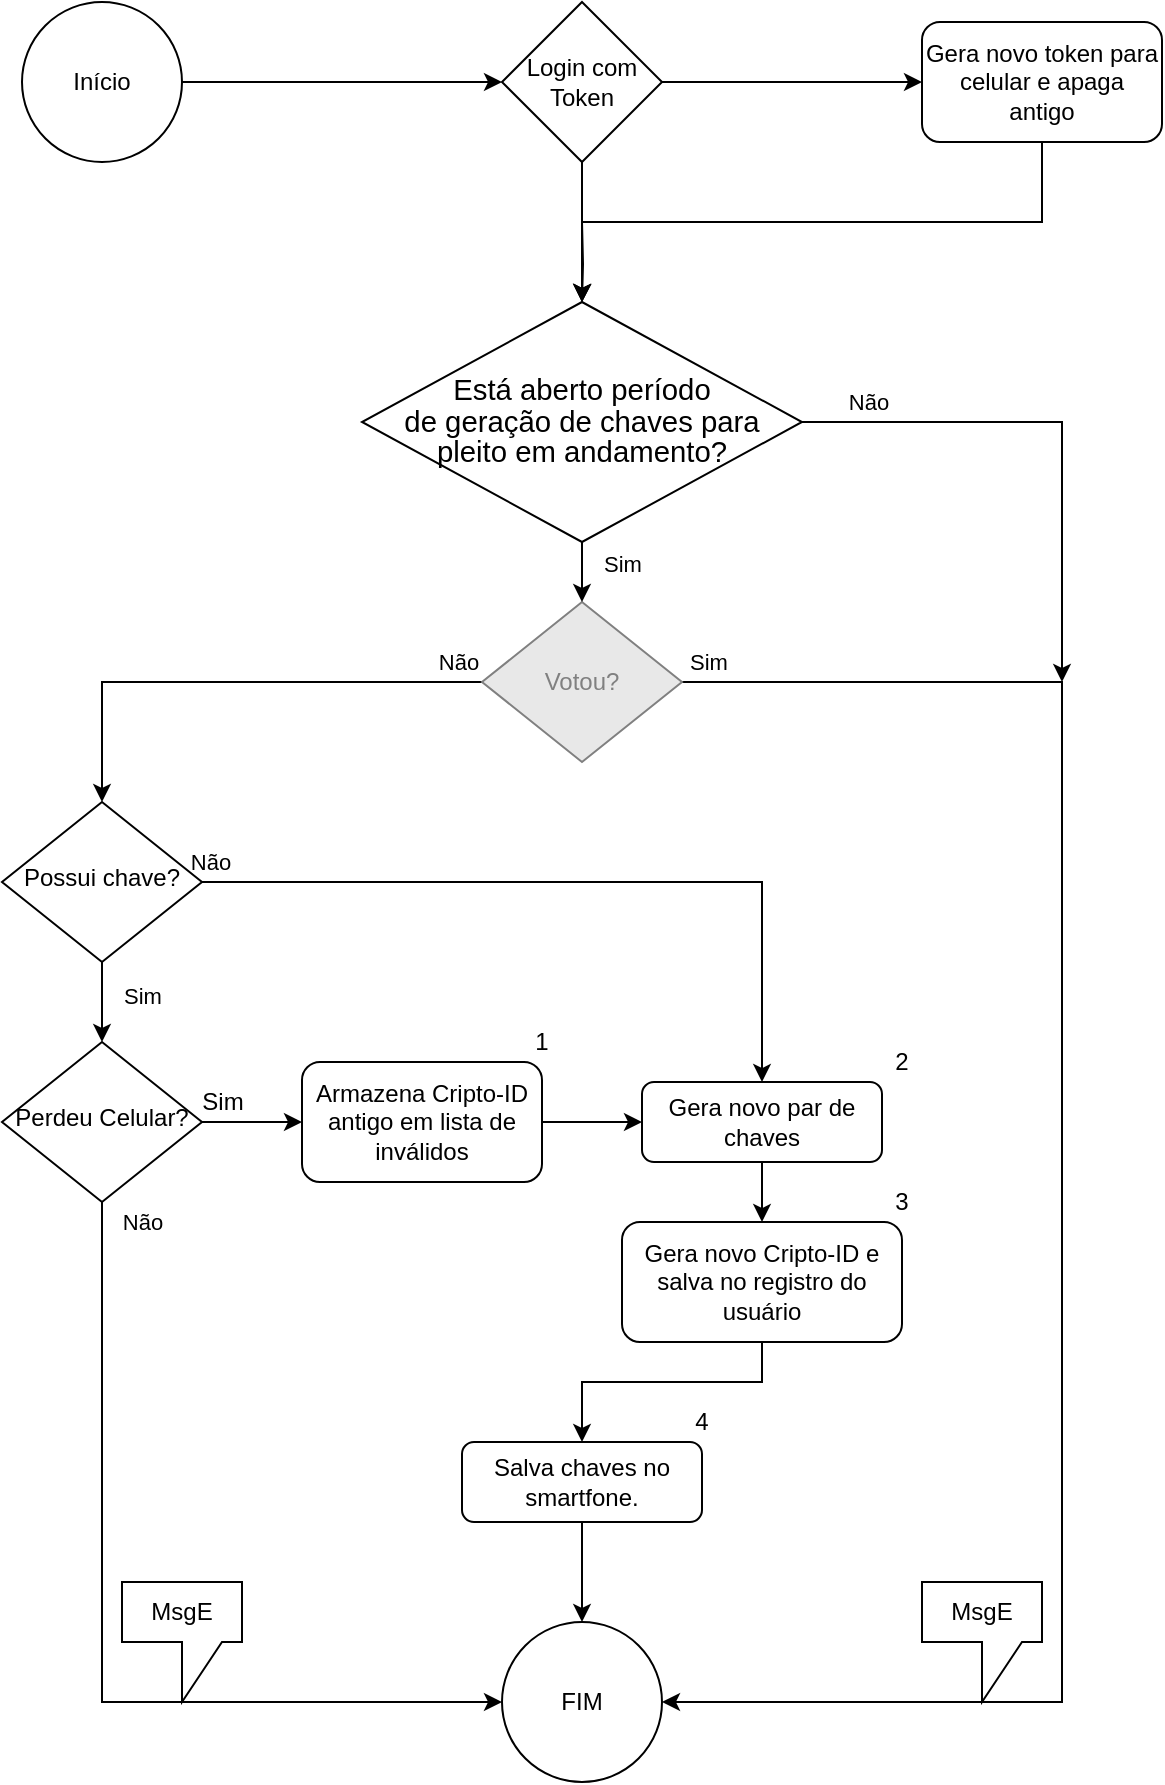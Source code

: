 <mxfile version="13.9.5" type="device"><diagram id="C5RBs43oDa-KdzZeNtuy" name="Page-1"><mxGraphModel dx="1242" dy="722" grid="1" gridSize="10" guides="1" tooltips="1" connect="1" arrows="1" fold="1" page="1" pageScale="1" pageWidth="827" pageHeight="1169" math="0" shadow="0"><root><mxCell id="WIyWlLk6GJQsqaUBKTNV-0"/><mxCell id="WIyWlLk6GJQsqaUBKTNV-1" parent="WIyWlLk6GJQsqaUBKTNV-0"/><mxCell id="NYPd-4TDy56o6T2eIrJN-3" style="edgeStyle=orthogonalEdgeStyle;rounded=0;orthogonalLoop=1;jettySize=auto;html=1;exitX=0.5;exitY=1;exitDx=0;exitDy=0;entryX=0.5;entryY=0;entryDx=0;entryDy=0;" parent="WIyWlLk6GJQsqaUBKTNV-1" target="NYPd-4TDy56o6T2eIrJN-0" edge="1"><mxGeometry relative="1" as="geometry"><mxPoint x="420" y="150" as="sourcePoint"/></mxGeometry></mxCell><mxCell id="y57nVRG_cJy6JlULSVNa-15" style="edgeStyle=orthogonalEdgeStyle;rounded=0;orthogonalLoop=1;jettySize=auto;html=1;exitX=1;exitY=0.5;exitDx=0;exitDy=0;endArrow=classic;endFill=1;entryX=0.5;entryY=0;entryDx=0;entryDy=0;" parent="WIyWlLk6GJQsqaUBKTNV-1" source="WIyWlLk6GJQsqaUBKTNV-6" target="WIyWlLk6GJQsqaUBKTNV-7" edge="1"><mxGeometry relative="1" as="geometry"><mxPoint x="440" y="860" as="targetPoint"/></mxGeometry></mxCell><mxCell id="y57nVRG_cJy6JlULSVNa-25" value="Não" style="edgeLabel;html=1;align=center;verticalAlign=middle;resizable=0;points=[];" parent="y57nVRG_cJy6JlULSVNa-15" vertex="1" connectable="0"><mxGeometry x="-0.87" y="-1" relative="1" as="geometry"><mxPoint x="-21" y="-11" as="offset"/></mxGeometry></mxCell><mxCell id="y57nVRG_cJy6JlULSVNa-26" style="edgeStyle=orthogonalEdgeStyle;rounded=0;orthogonalLoop=1;jettySize=auto;html=1;exitX=0.5;exitY=1;exitDx=0;exitDy=0;entryX=0.5;entryY=0;entryDx=0;entryDy=0;endArrow=classic;endFill=1;" parent="WIyWlLk6GJQsqaUBKTNV-1" source="WIyWlLk6GJQsqaUBKTNV-6" target="WIyWlLk6GJQsqaUBKTNV-10" edge="1"><mxGeometry relative="1" as="geometry"/></mxCell><mxCell id="y57nVRG_cJy6JlULSVNa-27" value="Sim" style="edgeLabel;html=1;align=center;verticalAlign=middle;resizable=0;points=[];" parent="y57nVRG_cJy6JlULSVNa-26" vertex="1" connectable="0"><mxGeometry x="-0.161" y="1" relative="1" as="geometry"><mxPoint x="19" as="offset"/></mxGeometry></mxCell><mxCell id="WIyWlLk6GJQsqaUBKTNV-6" value="Possui chave?" style="rhombus;whiteSpace=wrap;html=1;shadow=0;fontFamily=Helvetica;fontSize=12;align=center;strokeWidth=1;spacing=6;spacingTop=-4;" parent="WIyWlLk6GJQsqaUBKTNV-1" vertex="1"><mxGeometry x="130" y="440" width="100" height="80" as="geometry"/></mxCell><mxCell id="lz-_ijH4I_V_iMifrtGF-12" style="edgeStyle=orthogonalEdgeStyle;rounded=0;orthogonalLoop=1;jettySize=auto;html=1;entryX=0.5;entryY=0;entryDx=0;entryDy=0;endArrow=classic;endFill=1;" edge="1" parent="WIyWlLk6GJQsqaUBKTNV-1" source="WIyWlLk6GJQsqaUBKTNV-7" target="lz-_ijH4I_V_iMifrtGF-3"><mxGeometry relative="1" as="geometry"/></mxCell><mxCell id="WIyWlLk6GJQsqaUBKTNV-7" value="Gera novo par de chaves" style="rounded=1;whiteSpace=wrap;html=1;fontSize=12;glass=0;strokeWidth=1;shadow=0;" parent="WIyWlLk6GJQsqaUBKTNV-1" vertex="1"><mxGeometry x="450" y="580" width="120" height="40" as="geometry"/></mxCell><mxCell id="y57nVRG_cJy6JlULSVNa-28" style="edgeStyle=orthogonalEdgeStyle;rounded=0;orthogonalLoop=1;jettySize=auto;html=1;exitX=0.5;exitY=1;exitDx=0;exitDy=0;entryX=0;entryY=0.5;entryDx=0;entryDy=0;endArrow=classic;endFill=1;" parent="WIyWlLk6GJQsqaUBKTNV-1" source="WIyWlLk6GJQsqaUBKTNV-10" target="y57nVRG_cJy6JlULSVNa-12" edge="1"><mxGeometry relative="1" as="geometry"/></mxCell><mxCell id="y57nVRG_cJy6JlULSVNa-30" value="Não" style="edgeLabel;html=1;align=center;verticalAlign=middle;resizable=0;points=[];" parent="y57nVRG_cJy6JlULSVNa-28" vertex="1" connectable="0"><mxGeometry x="-0.928" relative="1" as="geometry"><mxPoint x="20" y="-5.88" as="offset"/></mxGeometry></mxCell><mxCell id="lz-_ijH4I_V_iMifrtGF-16" style="edgeStyle=orthogonalEdgeStyle;rounded=0;orthogonalLoop=1;jettySize=auto;html=1;entryX=0;entryY=0.5;entryDx=0;entryDy=0;endArrow=classic;endFill=1;" edge="1" parent="WIyWlLk6GJQsqaUBKTNV-1" source="WIyWlLk6GJQsqaUBKTNV-10" target="lz-_ijH4I_V_iMifrtGF-14"><mxGeometry relative="1" as="geometry"/></mxCell><mxCell id="WIyWlLk6GJQsqaUBKTNV-10" value="Perdeu Celular?" style="rhombus;whiteSpace=wrap;html=1;shadow=0;fontFamily=Helvetica;fontSize=12;align=center;strokeWidth=1;spacing=6;spacingTop=-4;" parent="WIyWlLk6GJQsqaUBKTNV-1" vertex="1"><mxGeometry x="130" y="560" width="100" height="80" as="geometry"/></mxCell><mxCell id="lz-_ijH4I_V_iMifrtGF-5" style="edgeStyle=orthogonalEdgeStyle;rounded=0;orthogonalLoop=1;jettySize=auto;html=1;entryX=0.5;entryY=0;entryDx=0;entryDy=0;endArrow=classic;endFill=1;" edge="1" parent="WIyWlLk6GJQsqaUBKTNV-1" source="WIyWlLk6GJQsqaUBKTNV-12" target="NYPd-4TDy56o6T2eIrJN-0"><mxGeometry relative="1" as="geometry"><Array as="points"><mxPoint x="650" y="150"/><mxPoint x="420" y="150"/></Array></mxGeometry></mxCell><mxCell id="WIyWlLk6GJQsqaUBKTNV-12" value="Gera novo token para celular e apaga antigo" style="rounded=1;whiteSpace=wrap;html=1;fontSize=12;glass=0;strokeWidth=1;shadow=0;" parent="WIyWlLk6GJQsqaUBKTNV-1" vertex="1"><mxGeometry x="590" y="50" width="120" height="60" as="geometry"/></mxCell><mxCell id="y57nVRG_cJy6JlULSVNa-0" value="Salva chaves no smartfone." style="rounded=1;whiteSpace=wrap;html=1;" parent="WIyWlLk6GJQsqaUBKTNV-1" vertex="1"><mxGeometry x="360" y="760" width="120" height="40" as="geometry"/></mxCell><mxCell id="y57nVRG_cJy6JlULSVNa-12" value="FIM" style="ellipse;whiteSpace=wrap;html=1;aspect=fixed;" parent="WIyWlLk6GJQsqaUBKTNV-1" vertex="1"><mxGeometry x="380" y="850" width="80" height="80" as="geometry"/></mxCell><mxCell id="y57nVRG_cJy6JlULSVNa-13" style="edgeStyle=orthogonalEdgeStyle;rounded=0;orthogonalLoop=1;jettySize=auto;html=1;exitX=0.5;exitY=1;exitDx=0;exitDy=0;endArrow=classic;endFill=1;" parent="WIyWlLk6GJQsqaUBKTNV-1" source="y57nVRG_cJy6JlULSVNa-0" target="y57nVRG_cJy6JlULSVNa-12" edge="1"><mxGeometry relative="1" as="geometry"><mxPoint x="550" y="230" as="sourcePoint"/><mxPoint x="640" y="230" as="targetPoint"/></mxGeometry></mxCell><mxCell id="y57nVRG_cJy6JlULSVNa-18" style="edgeStyle=orthogonalEdgeStyle;rounded=0;orthogonalLoop=1;jettySize=auto;html=1;exitX=0;exitY=0.5;exitDx=0;exitDy=0;entryX=0.5;entryY=0;entryDx=0;entryDy=0;endArrow=classic;endFill=1;" parent="WIyWlLk6GJQsqaUBKTNV-1" source="y57nVRG_cJy6JlULSVNa-16" target="WIyWlLk6GJQsqaUBKTNV-6" edge="1"><mxGeometry relative="1" as="geometry"/></mxCell><mxCell id="y57nVRG_cJy6JlULSVNa-23" value="Não" style="edgeLabel;html=1;align=center;verticalAlign=middle;resizable=0;points=[];" parent="y57nVRG_cJy6JlULSVNa-18" vertex="1" connectable="0"><mxGeometry x="-0.471" y="-1" relative="1" as="geometry"><mxPoint x="54" y="-9" as="offset"/></mxGeometry></mxCell><mxCell id="y57nVRG_cJy6JlULSVNa-19" style="edgeStyle=orthogonalEdgeStyle;rounded=0;orthogonalLoop=1;jettySize=auto;html=1;exitX=1;exitY=0.5;exitDx=0;exitDy=0;entryX=1;entryY=0.5;entryDx=0;entryDy=0;endArrow=classic;endFill=1;" parent="WIyWlLk6GJQsqaUBKTNV-1" source="y57nVRG_cJy6JlULSVNa-16" target="y57nVRG_cJy6JlULSVNa-12" edge="1"><mxGeometry relative="1" as="geometry"><Array as="points"><mxPoint x="660" y="380"/><mxPoint x="660" y="890"/></Array></mxGeometry></mxCell><mxCell id="y57nVRG_cJy6JlULSVNa-24" value="Sim" style="edgeLabel;html=1;align=center;verticalAlign=middle;resizable=0;points=[];" parent="y57nVRG_cJy6JlULSVNa-19" vertex="1" connectable="0"><mxGeometry x="-0.865" y="-1" relative="1" as="geometry"><mxPoint x="-48" y="-11" as="offset"/></mxGeometry></mxCell><mxCell id="y57nVRG_cJy6JlULSVNa-16" value="Votou?" style="rhombus;whiteSpace=wrap;html=1;strokeColor=#808080;fontColor=#808080;fillColor=#E8E8E8;" parent="WIyWlLk6GJQsqaUBKTNV-1" vertex="1"><mxGeometry x="370" y="340" width="100" height="80" as="geometry"/></mxCell><mxCell id="FLcQKbR-ZAwEmPUDeeYg-1" value="2" style="text;html=1;strokeColor=none;fillColor=none;align=center;verticalAlign=middle;whiteSpace=wrap;rounded=0;" parent="WIyWlLk6GJQsqaUBKTNV-1" vertex="1"><mxGeometry x="560" y="560" width="40" height="20" as="geometry"/></mxCell><mxCell id="FLcQKbR-ZAwEmPUDeeYg-2" value="3" style="text;html=1;strokeColor=none;fillColor=none;align=center;verticalAlign=middle;whiteSpace=wrap;rounded=0;" parent="WIyWlLk6GJQsqaUBKTNV-1" vertex="1"><mxGeometry x="560" y="630" width="40" height="20" as="geometry"/></mxCell><mxCell id="FLcQKbR-ZAwEmPUDeeYg-3" value="MsgE" style="shape=callout;whiteSpace=wrap;html=1;perimeter=calloutPerimeter;" parent="WIyWlLk6GJQsqaUBKTNV-1" vertex="1"><mxGeometry x="190" y="830" width="60" height="60" as="geometry"/></mxCell><mxCell id="FLcQKbR-ZAwEmPUDeeYg-4" value="MsgE" style="shape=callout;whiteSpace=wrap;html=1;perimeter=calloutPerimeter;" parent="WIyWlLk6GJQsqaUBKTNV-1" vertex="1"><mxGeometry x="590" y="830" width="60" height="60" as="geometry"/></mxCell><mxCell id="FLcQKbR-ZAwEmPUDeeYg-5" value="4" style="text;html=1;strokeColor=none;fillColor=none;align=center;verticalAlign=middle;whiteSpace=wrap;rounded=0;" parent="WIyWlLk6GJQsqaUBKTNV-1" vertex="1"><mxGeometry x="460" y="740" width="40" height="20" as="geometry"/></mxCell><mxCell id="NYPd-4TDy56o6T2eIrJN-1" style="edgeStyle=orthogonalEdgeStyle;rounded=0;orthogonalLoop=1;jettySize=auto;html=1;exitX=0.5;exitY=1;exitDx=0;exitDy=0;entryX=0.5;entryY=0;entryDx=0;entryDy=0;" parent="WIyWlLk6GJQsqaUBKTNV-1" source="NYPd-4TDy56o6T2eIrJN-0" target="y57nVRG_cJy6JlULSVNa-16" edge="1"><mxGeometry relative="1" as="geometry"/></mxCell><mxCell id="NYPd-4TDy56o6T2eIrJN-5" value="Sim" style="edgeLabel;html=1;align=center;verticalAlign=middle;resizable=0;points=[];" parent="NYPd-4TDy56o6T2eIrJN-1" vertex="1" connectable="0"><mxGeometry x="-0.266" relative="1" as="geometry"><mxPoint x="20" as="offset"/></mxGeometry></mxCell><mxCell id="NYPd-4TDy56o6T2eIrJN-2" style="edgeStyle=orthogonalEdgeStyle;rounded=0;orthogonalLoop=1;jettySize=auto;html=1;exitX=1;exitY=0.5;exitDx=0;exitDy=0;" parent="WIyWlLk6GJQsqaUBKTNV-1" source="NYPd-4TDy56o6T2eIrJN-0" edge="1"><mxGeometry relative="1" as="geometry"><mxPoint x="660" y="380" as="targetPoint"/><Array as="points"><mxPoint x="660" y="250"/><mxPoint x="660" y="380"/></Array></mxGeometry></mxCell><mxCell id="NYPd-4TDy56o6T2eIrJN-4" value="Não" style="edgeLabel;html=1;align=center;verticalAlign=middle;resizable=0;points=[];" parent="NYPd-4TDy56o6T2eIrJN-2" vertex="1" connectable="0"><mxGeometry x="-0.736" y="-1" relative="1" as="geometry"><mxPoint x="-2" y="-11" as="offset"/></mxGeometry></mxCell><mxCell id="NYPd-4TDy56o6T2eIrJN-0" value="&lt;span style=&quot;font-size: 11pt ; line-height: 107% ; font-family: &amp;#34;calibri&amp;#34; , sans-serif&quot;&gt;Está aberto período&lt;br&gt;de geração de chaves para&lt;br&gt;pleito em andamento?&lt;/span&gt;" style="rhombus;whiteSpace=wrap;html=1;" parent="WIyWlLk6GJQsqaUBKTNV-1" vertex="1"><mxGeometry x="310" y="190" width="220" height="120" as="geometry"/></mxCell><mxCell id="lz-_ijH4I_V_iMifrtGF-19" style="edgeStyle=orthogonalEdgeStyle;rounded=0;orthogonalLoop=1;jettySize=auto;html=1;entryX=0.5;entryY=0;entryDx=0;entryDy=0;endArrow=classic;endFill=1;" edge="1" parent="WIyWlLk6GJQsqaUBKTNV-1" source="lz-_ijH4I_V_iMifrtGF-3" target="y57nVRG_cJy6JlULSVNa-0"><mxGeometry relative="1" as="geometry"><Array as="points"><mxPoint x="510" y="730"/><mxPoint x="420" y="730"/></Array></mxGeometry></mxCell><mxCell id="lz-_ijH4I_V_iMifrtGF-3" value="Gera novo Cripto-ID e salva no registro do usuário" style="rounded=1;whiteSpace=wrap;html=1;" vertex="1" parent="WIyWlLk6GJQsqaUBKTNV-1"><mxGeometry x="440" y="650" width="140" height="60" as="geometry"/></mxCell><mxCell id="lz-_ijH4I_V_iMifrtGF-7" style="edgeStyle=orthogonalEdgeStyle;rounded=0;orthogonalLoop=1;jettySize=auto;html=1;entryX=0.5;entryY=0;entryDx=0;entryDy=0;endArrow=classic;endFill=1;" edge="1" parent="WIyWlLk6GJQsqaUBKTNV-1" source="lz-_ijH4I_V_iMifrtGF-6" target="NYPd-4TDy56o6T2eIrJN-0"><mxGeometry relative="1" as="geometry"/></mxCell><mxCell id="lz-_ijH4I_V_iMifrtGF-8" style="edgeStyle=orthogonalEdgeStyle;rounded=0;orthogonalLoop=1;jettySize=auto;html=1;entryX=0;entryY=0.5;entryDx=0;entryDy=0;endArrow=classic;endFill=1;" edge="1" parent="WIyWlLk6GJQsqaUBKTNV-1" source="lz-_ijH4I_V_iMifrtGF-6" target="WIyWlLk6GJQsqaUBKTNV-12"><mxGeometry relative="1" as="geometry"/></mxCell><mxCell id="lz-_ijH4I_V_iMifrtGF-6" value="Login com Token" style="rhombus;whiteSpace=wrap;html=1;" vertex="1" parent="WIyWlLk6GJQsqaUBKTNV-1"><mxGeometry x="380" y="40" width="80" height="80" as="geometry"/></mxCell><mxCell id="lz-_ijH4I_V_iMifrtGF-11" style="edgeStyle=orthogonalEdgeStyle;rounded=0;orthogonalLoop=1;jettySize=auto;html=1;entryX=0;entryY=0.5;entryDx=0;entryDy=0;endArrow=classic;endFill=1;" edge="1" parent="WIyWlLk6GJQsqaUBKTNV-1" source="lz-_ijH4I_V_iMifrtGF-10" target="lz-_ijH4I_V_iMifrtGF-6"><mxGeometry relative="1" as="geometry"/></mxCell><mxCell id="lz-_ijH4I_V_iMifrtGF-10" value="Início" style="ellipse;whiteSpace=wrap;html=1;aspect=fixed;" vertex="1" parent="WIyWlLk6GJQsqaUBKTNV-1"><mxGeometry x="140" y="40" width="80" height="80" as="geometry"/></mxCell><mxCell id="lz-_ijH4I_V_iMifrtGF-17" style="edgeStyle=orthogonalEdgeStyle;rounded=0;orthogonalLoop=1;jettySize=auto;html=1;entryX=0;entryY=0.5;entryDx=0;entryDy=0;endArrow=classic;endFill=1;" edge="1" parent="WIyWlLk6GJQsqaUBKTNV-1" source="lz-_ijH4I_V_iMifrtGF-14" target="WIyWlLk6GJQsqaUBKTNV-7"><mxGeometry relative="1" as="geometry"/></mxCell><mxCell id="lz-_ijH4I_V_iMifrtGF-14" value="Armazena Cripto-ID antigo em lista de inválidos" style="rounded=1;whiteSpace=wrap;html=1;" vertex="1" parent="WIyWlLk6GJQsqaUBKTNV-1"><mxGeometry x="280" y="570" width="120" height="60" as="geometry"/></mxCell><mxCell id="lz-_ijH4I_V_iMifrtGF-18" value="1" style="text;html=1;strokeColor=none;fillColor=none;align=center;verticalAlign=middle;whiteSpace=wrap;rounded=0;" vertex="1" parent="WIyWlLk6GJQsqaUBKTNV-1"><mxGeometry x="380" y="550" width="40" height="20" as="geometry"/></mxCell><mxCell id="lz-_ijH4I_V_iMifrtGF-20" value="Sim" style="text;html=1;align=center;verticalAlign=middle;resizable=0;points=[];autosize=1;" vertex="1" parent="WIyWlLk6GJQsqaUBKTNV-1"><mxGeometry x="220" y="580" width="40" height="20" as="geometry"/></mxCell></root></mxGraphModel></diagram></mxfile>